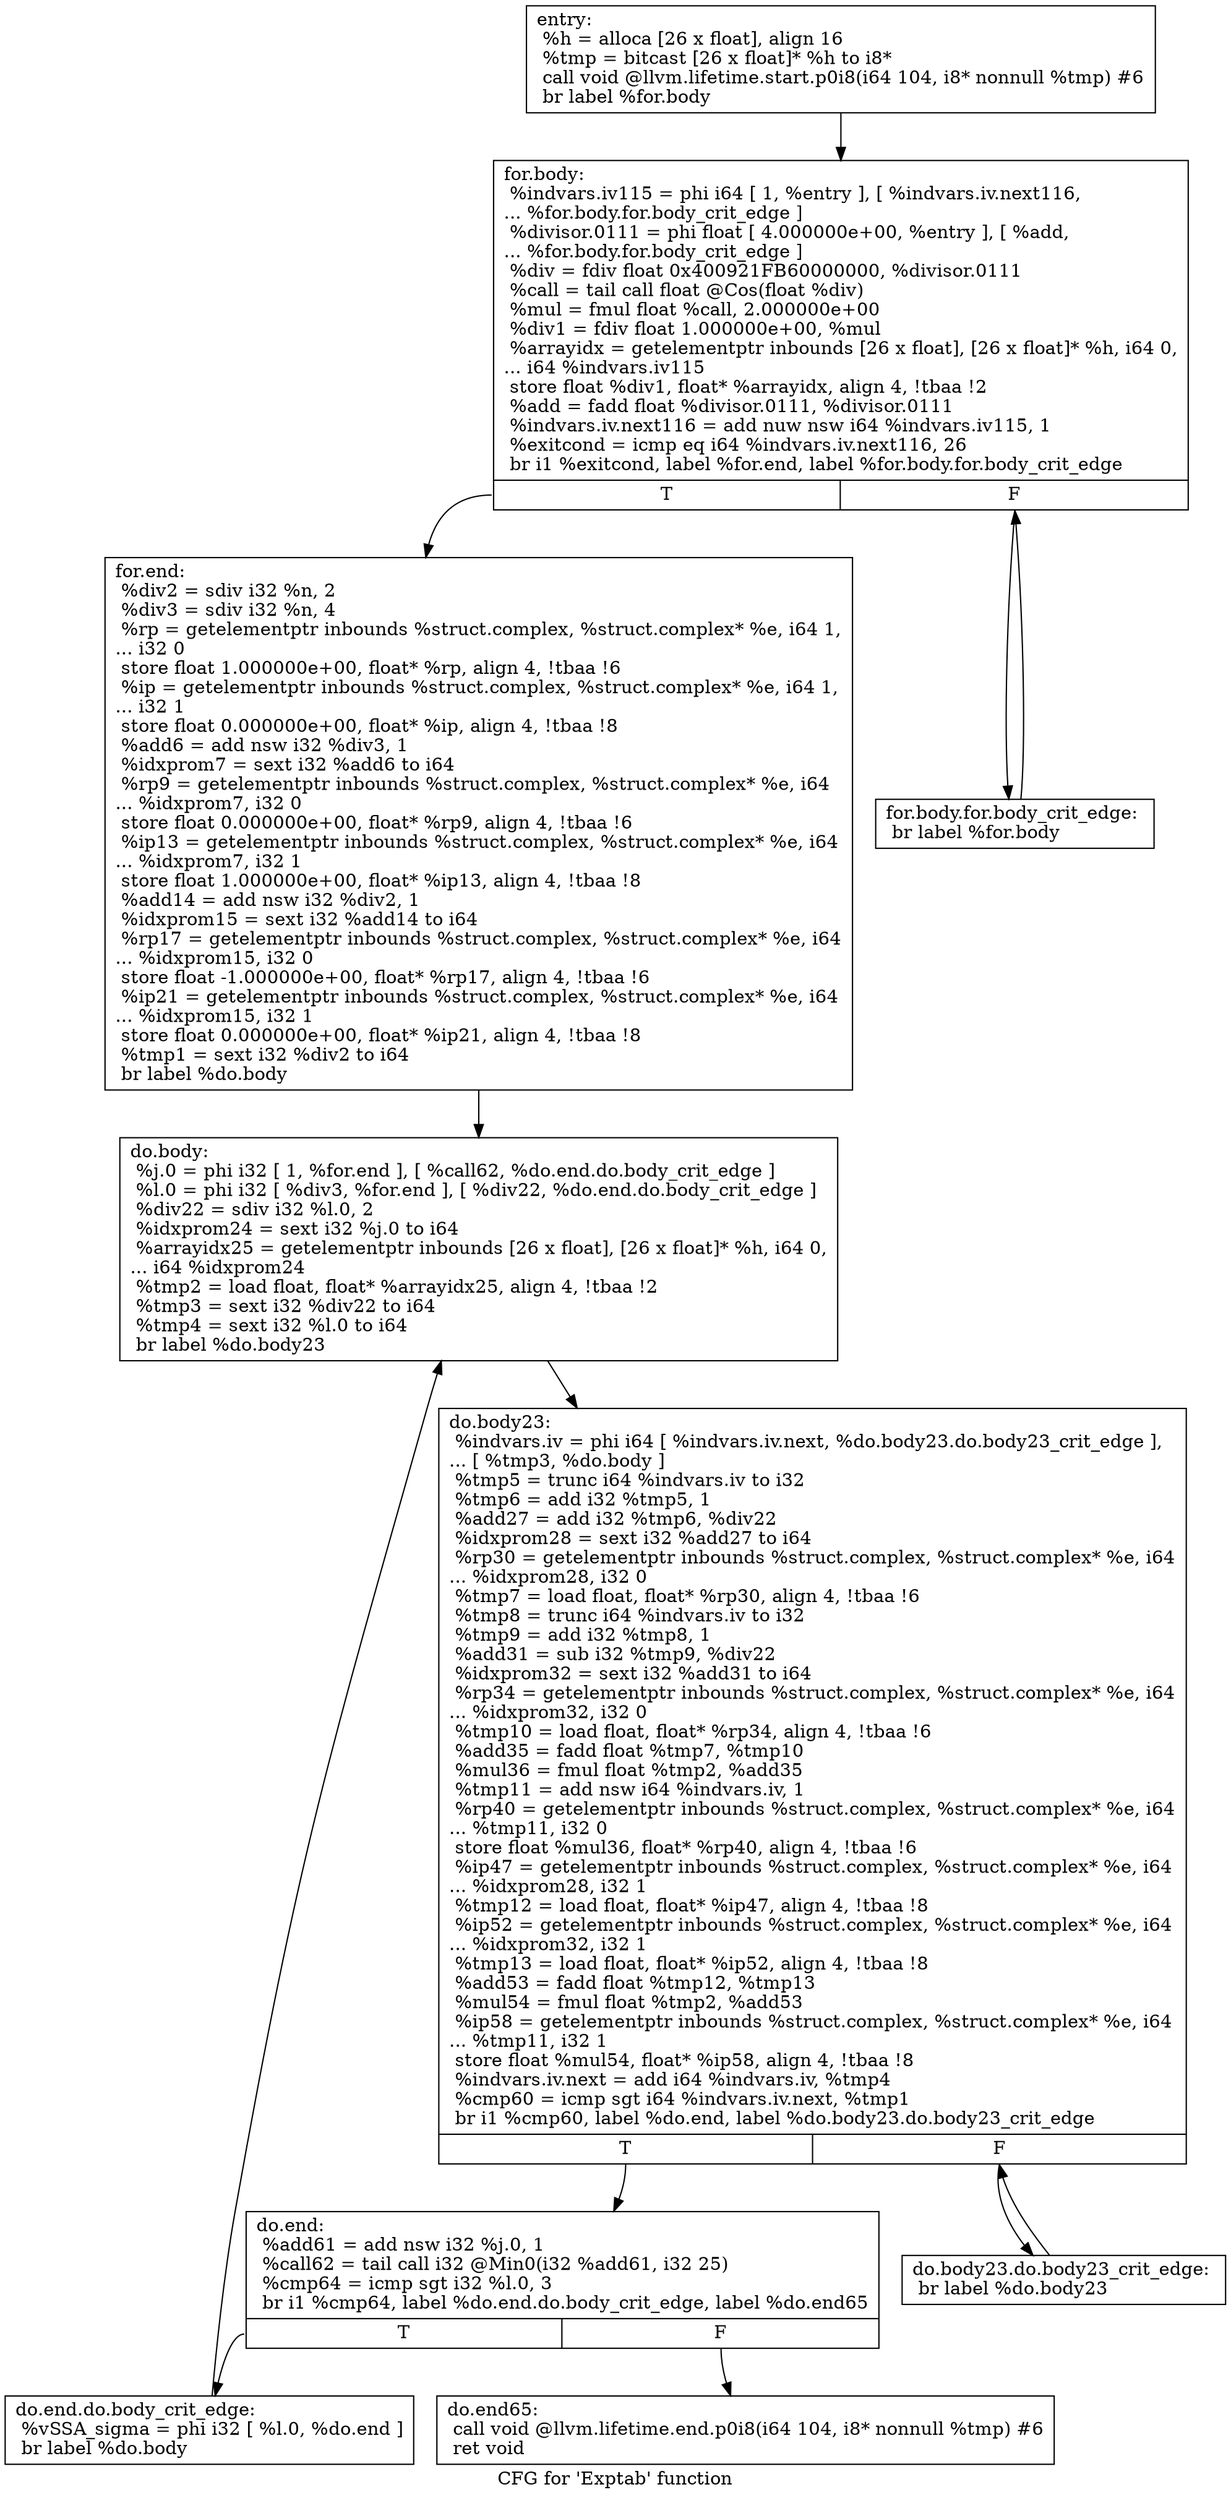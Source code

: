 digraph "CFG for 'Exptab' function" {
	label="CFG for 'Exptab' function";

	Node0x96851f0 [shape=record,label="{entry:\l  %h = alloca [26 x float], align 16\l  %tmp = bitcast [26 x float]* %h to i8*\l  call void @llvm.lifetime.start.p0i8(i64 104, i8* nonnull %tmp) #6\l  br label %for.body\l}"];
	Node0x96851f0 -> Node0x96900c0;
	Node0x96900c0 [shape=record,label="{for.body:                                         \l  %indvars.iv115 = phi i64 [ 1, %entry ], [ %indvars.iv.next116,\l... %for.body.for.body_crit_edge ]\l  %divisor.0111 = phi float [ 4.000000e+00, %entry ], [ %add,\l... %for.body.for.body_crit_edge ]\l  %div = fdiv float 0x400921FB60000000, %divisor.0111\l  %call = tail call float @Cos(float %div)\l  %mul = fmul float %call, 2.000000e+00\l  %div1 = fdiv float 1.000000e+00, %mul\l  %arrayidx = getelementptr inbounds [26 x float], [26 x float]* %h, i64 0,\l... i64 %indvars.iv115\l  store float %div1, float* %arrayidx, align 4, !tbaa !2\l  %add = fadd float %divisor.0111, %divisor.0111\l  %indvars.iv.next116 = add nuw nsw i64 %indvars.iv115, 1\l  %exitcond = icmp eq i64 %indvars.iv.next116, 26\l  br i1 %exitcond, label %for.end, label %for.body.for.body_crit_edge\l|{<s0>T|<s1>F}}"];
	Node0x96900c0:s0 -> Node0x9690160;
	Node0x96900c0:s1 -> Node0x9690110;
	Node0x9690110 [shape=record,label="{for.body.for.body_crit_edge:                      \l  br label %for.body\l}"];
	Node0x9690110 -> Node0x96900c0;
	Node0x9690160 [shape=record,label="{for.end:                                          \l  %div2 = sdiv i32 %n, 2\l  %div3 = sdiv i32 %n, 4\l  %rp = getelementptr inbounds %struct.complex, %struct.complex* %e, i64 1,\l... i32 0\l  store float 1.000000e+00, float* %rp, align 4, !tbaa !6\l  %ip = getelementptr inbounds %struct.complex, %struct.complex* %e, i64 1,\l... i32 1\l  store float 0.000000e+00, float* %ip, align 4, !tbaa !8\l  %add6 = add nsw i32 %div3, 1\l  %idxprom7 = sext i32 %add6 to i64\l  %rp9 = getelementptr inbounds %struct.complex, %struct.complex* %e, i64\l... %idxprom7, i32 0\l  store float 0.000000e+00, float* %rp9, align 4, !tbaa !6\l  %ip13 = getelementptr inbounds %struct.complex, %struct.complex* %e, i64\l... %idxprom7, i32 1\l  store float 1.000000e+00, float* %ip13, align 4, !tbaa !8\l  %add14 = add nsw i32 %div2, 1\l  %idxprom15 = sext i32 %add14 to i64\l  %rp17 = getelementptr inbounds %struct.complex, %struct.complex* %e, i64\l... %idxprom15, i32 0\l  store float -1.000000e+00, float* %rp17, align 4, !tbaa !6\l  %ip21 = getelementptr inbounds %struct.complex, %struct.complex* %e, i64\l... %idxprom15, i32 1\l  store float 0.000000e+00, float* %ip21, align 4, !tbaa !8\l  %tmp1 = sext i32 %div2 to i64\l  br label %do.body\l}"];
	Node0x9690160 -> Node0x96901b0;
	Node0x96901b0 [shape=record,label="{do.body:                                          \l  %j.0 = phi i32 [ 1, %for.end ], [ %call62, %do.end.do.body_crit_edge ]\l  %l.0 = phi i32 [ %div3, %for.end ], [ %div22, %do.end.do.body_crit_edge ]\l  %div22 = sdiv i32 %l.0, 2\l  %idxprom24 = sext i32 %j.0 to i64\l  %arrayidx25 = getelementptr inbounds [26 x float], [26 x float]* %h, i64 0,\l... i64 %idxprom24\l  %tmp2 = load float, float* %arrayidx25, align 4, !tbaa !2\l  %tmp3 = sext i32 %div22 to i64\l  %tmp4 = sext i32 %l.0 to i64\l  br label %do.body23\l}"];
	Node0x96901b0 -> Node0x9690200;
	Node0x9690200 [shape=record,label="{do.body23:                                        \l  %indvars.iv = phi i64 [ %indvars.iv.next, %do.body23.do.body23_crit_edge ],\l... [ %tmp3, %do.body ]\l  %tmp5 = trunc i64 %indvars.iv to i32\l  %tmp6 = add i32 %tmp5, 1\l  %add27 = add i32 %tmp6, %div22\l  %idxprom28 = sext i32 %add27 to i64\l  %rp30 = getelementptr inbounds %struct.complex, %struct.complex* %e, i64\l... %idxprom28, i32 0\l  %tmp7 = load float, float* %rp30, align 4, !tbaa !6\l  %tmp8 = trunc i64 %indvars.iv to i32\l  %tmp9 = add i32 %tmp8, 1\l  %add31 = sub i32 %tmp9, %div22\l  %idxprom32 = sext i32 %add31 to i64\l  %rp34 = getelementptr inbounds %struct.complex, %struct.complex* %e, i64\l... %idxprom32, i32 0\l  %tmp10 = load float, float* %rp34, align 4, !tbaa !6\l  %add35 = fadd float %tmp7, %tmp10\l  %mul36 = fmul float %tmp2, %add35\l  %tmp11 = add nsw i64 %indvars.iv, 1\l  %rp40 = getelementptr inbounds %struct.complex, %struct.complex* %e, i64\l... %tmp11, i32 0\l  store float %mul36, float* %rp40, align 4, !tbaa !6\l  %ip47 = getelementptr inbounds %struct.complex, %struct.complex* %e, i64\l... %idxprom28, i32 1\l  %tmp12 = load float, float* %ip47, align 4, !tbaa !8\l  %ip52 = getelementptr inbounds %struct.complex, %struct.complex* %e, i64\l... %idxprom32, i32 1\l  %tmp13 = load float, float* %ip52, align 4, !tbaa !8\l  %add53 = fadd float %tmp12, %tmp13\l  %mul54 = fmul float %tmp2, %add53\l  %ip58 = getelementptr inbounds %struct.complex, %struct.complex* %e, i64\l... %tmp11, i32 1\l  store float %mul54, float* %ip58, align 4, !tbaa !8\l  %indvars.iv.next = add i64 %indvars.iv, %tmp4\l  %cmp60 = icmp sgt i64 %indvars.iv.next, %tmp1\l  br i1 %cmp60, label %do.end, label %do.body23.do.body23_crit_edge\l|{<s0>T|<s1>F}}"];
	Node0x9690200:s0 -> Node0x96902a0;
	Node0x9690200:s1 -> Node0x9690250;
	Node0x9690250 [shape=record,label="{do.body23.do.body23_crit_edge:                    \l  br label %do.body23\l}"];
	Node0x9690250 -> Node0x9690200;
	Node0x96902a0 [shape=record,label="{do.end:                                           \l  %add61 = add nsw i32 %j.0, 1\l  %call62 = tail call i32 @Min0(i32 %add61, i32 25)\l  %cmp64 = icmp sgt i32 %l.0, 3\l  br i1 %cmp64, label %do.end.do.body_crit_edge, label %do.end65\l|{<s0>T|<s1>F}}"];
	Node0x96902a0:s0 -> Node0x96902f0;
	Node0x96902a0:s1 -> Node0x9690340;
	Node0x96902f0 [shape=record,label="{do.end.do.body_crit_edge:                         \l  %vSSA_sigma = phi i32 [ %l.0, %do.end ]\l  br label %do.body\l}"];
	Node0x96902f0 -> Node0x96901b0;
	Node0x9690340 [shape=record,label="{do.end65:                                         \l  call void @llvm.lifetime.end.p0i8(i64 104, i8* nonnull %tmp) #6\l  ret void\l}"];
}
